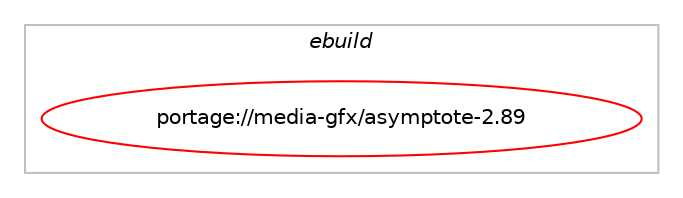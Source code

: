 digraph prolog {

# *************
# Graph options
# *************

newrank=true;
concentrate=true;
compound=true;
graph [rankdir=LR,fontname=Helvetica,fontsize=10,ranksep=1.5];#, ranksep=2.5, nodesep=0.2];
edge  [arrowhead=vee];
node  [fontname=Helvetica,fontsize=10];

# **********
# The ebuild
# **********

subgraph cluster_leftcol {
color=gray;
label=<<i>ebuild</i>>;
id [label="portage://media-gfx/asymptote-2.89", color=red, width=4, href="../media-gfx/asymptote-2.89.svg"];
}

# ****************
# The dependencies
# ****************

subgraph cluster_midcol {
color=gray;
label=<<i>dependencies</i>>;
subgraph cluster_compile {
fillcolor="#eeeeee";
style=filled;
label=<<i>compile</i>>;
# *** BEGIN UNKNOWN DEPENDENCY TYPE (TODO) ***
# id -> equal(use_conditional_group(positive,X,portage://media-gfx/asymptote-2.89,[use_conditional_group(positive,python_targets_python3_10,portage://media-gfx/asymptote-2.89,[package_dependency(portage://media-gfx/asymptote-2.89,install,no,dev-lang,python,none,[,,],[slot(3.10)],[])]),use_conditional_group(positive,python_targets_python3_11,portage://media-gfx/asymptote-2.89,[package_dependency(portage://media-gfx/asymptote-2.89,install,no,dev-lang,python,none,[,,],[slot(3.11)],[])]),use_conditional_group(positive,python_targets_python3_12,portage://media-gfx/asymptote-2.89,[package_dependency(portage://media-gfx/asymptote-2.89,install,no,dev-lang,python,none,[,,],[slot(3.12)],[])]),package_dependency(portage://media-gfx/asymptote-2.89,install,no,dev-python,PyQt5,none,[,,],[],[use(optenable(python_targets_python3_10),negative),use(optenable(python_targets_python3_11),negative),use(optenable(python_targets_python3_12),negative),use(enable(gui),none),use(enable(widgets),none),use(enable(svg),none)]),package_dependency(portage://media-gfx/asymptote-2.89,install,no,dev-python,cson,none,[,,],[],[]),package_dependency(portage://media-gfx/asymptote-2.89,install,no,dev-python,numpy,none,[,,],[],[]),package_dependency(portage://media-gfx/asymptote-2.89,install,no,gnome-base,librsvg,greaterequal,[2.40,,,2.40],[],[])]))
# *** END UNKNOWN DEPENDENCY TYPE (TODO) ***

# *** BEGIN UNKNOWN DEPENDENCY TYPE (TODO) ***
# id -> equal(use_conditional_group(positive,boehm-gc,portage://media-gfx/asymptote-2.89,[package_dependency(portage://media-gfx/asymptote-2.89,install,no,dev-libs,boehm-gc,greaterequal,[7.0,,,7.0],[],[use(enable(cxx),none),use(enable(threads),none)])]))
# *** END UNKNOWN DEPENDENCY TYPE (TODO) ***

# *** BEGIN UNKNOWN DEPENDENCY TYPE (TODO) ***
# id -> equal(use_conditional_group(positive,context,portage://media-gfx/asymptote-2.89,[package_dependency(portage://media-gfx/asymptote-2.89,install,no,dev-texlive,texlive-context,none,[,,],[],[])]))
# *** END UNKNOWN DEPENDENCY TYPE (TODO) ***

# *** BEGIN UNKNOWN DEPENDENCY TYPE (TODO) ***
# id -> equal(use_conditional_group(positive,curl,portage://media-gfx/asymptote-2.89,[package_dependency(portage://media-gfx/asymptote-2.89,install,no,net-misc,curl,none,[,,],[],[])]))
# *** END UNKNOWN DEPENDENCY TYPE (TODO) ***

# *** BEGIN UNKNOWN DEPENDENCY TYPE (TODO) ***
# id -> equal(use_conditional_group(positive,doc,portage://media-gfx/asymptote-2.89,[package_dependency(portage://media-gfx/asymptote-2.89,install,no,media-gfx,imagemagick,none,[,,],[],[use(enable(png),none)]),package_dependency(portage://media-gfx/asymptote-2.89,install,no,virtual,texi2dvi,none,[,,],[],[]),package_dependency(portage://media-gfx/asymptote-2.89,install,no,virtual,latex-base,none,[,,],[],[]),package_dependency(portage://media-gfx/asymptote-2.89,install,no,dev-texlive,texlive-latexextra,none,[,,],[],[]),package_dependency(portage://media-gfx/asymptote-2.89,install,no,app-text,ghostscript-gpl,none,[,,],[],[])]))
# *** END UNKNOWN DEPENDENCY TYPE (TODO) ***

# *** BEGIN UNKNOWN DEPENDENCY TYPE (TODO) ***
# id -> equal(use_conditional_group(positive,emacs,portage://media-gfx/asymptote-2.89,[package_dependency(portage://media-gfx/asymptote-2.89,install,no,app-editors,emacs,greaterequal,[23.1,,,23.1],any_different_slot,[])]))
# *** END UNKNOWN DEPENDENCY TYPE (TODO) ***

# *** BEGIN UNKNOWN DEPENDENCY TYPE (TODO) ***
# id -> equal(use_conditional_group(positive,fftw,portage://media-gfx/asymptote-2.89,[package_dependency(portage://media-gfx/asymptote-2.89,install,no,sci-libs,fftw,greaterequal,[3.0.1,,,3.0.1],any_same_slot,[])]))
# *** END UNKNOWN DEPENDENCY TYPE (TODO) ***

# *** BEGIN UNKNOWN DEPENDENCY TYPE (TODO) ***
# id -> equal(use_conditional_group(positive,gsl,portage://media-gfx/asymptote-2.89,[package_dependency(portage://media-gfx/asymptote-2.89,install,no,sci-libs,gsl,none,[,,],any_same_slot,[])]))
# *** END UNKNOWN DEPENDENCY TYPE (TODO) ***

# *** BEGIN UNKNOWN DEPENDENCY TYPE (TODO) ***
# id -> equal(use_conditional_group(positive,imagemagick,portage://media-gfx/asymptote-2.89,[package_dependency(portage://media-gfx/asymptote-2.89,install,no,media-gfx,imagemagick,none,[,,],[],[use(enable(png),none)])]))
# *** END UNKNOWN DEPENDENCY TYPE (TODO) ***

# *** BEGIN UNKNOWN DEPENDENCY TYPE (TODO) ***
# id -> equal(use_conditional_group(positive,latex,portage://media-gfx/asymptote-2.89,[package_dependency(portage://media-gfx/asymptote-2.89,install,no,virtual,latex-base,none,[,,],[],[]),package_dependency(portage://media-gfx/asymptote-2.89,install,no,dev-texlive,texlive-latexextra,none,[,,],[],[])]))
# *** END UNKNOWN DEPENDENCY TYPE (TODO) ***

# *** BEGIN UNKNOWN DEPENDENCY TYPE (TODO) ***
# id -> equal(use_conditional_group(positive,lsp,portage://media-gfx/asymptote-2.89,[package_dependency(portage://media-gfx/asymptote-2.89,install,no,dev-libs,boost,none,[,,],[],[]),package_dependency(portage://media-gfx/asymptote-2.89,install,no,dev-libs,rapidjson,none,[,,],[],[]),package_dependency(portage://media-gfx/asymptote-2.89,install,no,dev-libs,utfcpp,none,[,,],[],[])]))
# *** END UNKNOWN DEPENDENCY TYPE (TODO) ***

# *** BEGIN UNKNOWN DEPENDENCY TYPE (TODO) ***
# id -> equal(use_conditional_group(positive,offscreen,portage://media-gfx/asymptote-2.89,[package_dependency(portage://media-gfx/asymptote-2.89,install,no,media-libs,mesa,none,[,,],[],[use(enable(osmesa),none)])]))
# *** END UNKNOWN DEPENDENCY TYPE (TODO) ***

# *** BEGIN UNKNOWN DEPENDENCY TYPE (TODO) ***
# id -> equal(use_conditional_group(positive,opengl,portage://media-gfx/asymptote-2.89,[package_dependency(portage://media-gfx/asymptote-2.89,install,no,media-libs,mesa,none,[,,],[],[use(enable(X),positive)]),package_dependency(portage://media-gfx/asymptote-2.89,install,no,media-libs,freeglut,none,[,,],[],[]),package_dependency(portage://media-gfx/asymptote-2.89,install,no,media-libs,glew,none,[,,],[slot(0)],[]),package_dependency(portage://media-gfx/asymptote-2.89,install,no,media-libs,glm,none,[,,],[],[])]))
# *** END UNKNOWN DEPENDENCY TYPE (TODO) ***

# *** BEGIN UNKNOWN DEPENDENCY TYPE (TODO) ***
# id -> equal(use_conditional_group(positive,python,portage://media-gfx/asymptote-2.89,[use_conditional_group(positive,python_targets_python3_10,portage://media-gfx/asymptote-2.89,[package_dependency(portage://media-gfx/asymptote-2.89,install,no,dev-lang,python,none,[,,],[slot(3.10)],[])]),use_conditional_group(positive,python_targets_python3_11,portage://media-gfx/asymptote-2.89,[package_dependency(portage://media-gfx/asymptote-2.89,install,no,dev-lang,python,none,[,,],[slot(3.11)],[])]),use_conditional_group(positive,python_targets_python3_12,portage://media-gfx/asymptote-2.89,[package_dependency(portage://media-gfx/asymptote-2.89,install,no,dev-lang,python,none,[,,],[slot(3.12)],[])])]))
# *** END UNKNOWN DEPENDENCY TYPE (TODO) ***

# *** BEGIN UNKNOWN DEPENDENCY TYPE (TODO) ***
# id -> equal(use_conditional_group(positive,sigsegv,portage://media-gfx/asymptote-2.89,[package_dependency(portage://media-gfx/asymptote-2.89,install,no,dev-libs,libsigsegv,none,[,,],[],[])]))
# *** END UNKNOWN DEPENDENCY TYPE (TODO) ***

# *** BEGIN UNKNOWN DEPENDENCY TYPE (TODO) ***
# id -> equal(use_conditional_group(positive,svg,portage://media-gfx/asymptote-2.89,[package_dependency(portage://media-gfx/asymptote-2.89,install,no,app-text,dvisvgm,none,[,,],[],[])]))
# *** END UNKNOWN DEPENDENCY TYPE (TODO) ***

# *** BEGIN UNKNOWN DEPENDENCY TYPE (TODO) ***
# id -> equal(use_conditional_group(positive,test,portage://media-gfx/asymptote-2.89,[package_dependency(portage://media-gfx/asymptote-2.89,install,no,app-text,ghostscript-gpl,none,[,,],[],[])]))
# *** END UNKNOWN DEPENDENCY TYPE (TODO) ***

# *** BEGIN UNKNOWN DEPENDENCY TYPE (TODO) ***
# id -> equal(use_conditional_group(positive,vim-syntax,portage://media-gfx/asymptote-2.89,[any_of_group([package_dependency(portage://media-gfx/asymptote-2.89,install,no,app-editors,vim,none,[,,],[],[]),package_dependency(portage://media-gfx/asymptote-2.89,install,no,app-editors,gvim,none,[,,],[],[])])]))
# *** END UNKNOWN DEPENDENCY TYPE (TODO) ***

# *** BEGIN UNKNOWN DEPENDENCY TYPE (TODO) ***
# id -> equal(package_dependency(portage://media-gfx/asymptote-2.89,install,no,dev-lang,perl,none,[,,],[],[]))
# *** END UNKNOWN DEPENDENCY TYPE (TODO) ***

# *** BEGIN UNKNOWN DEPENDENCY TYPE (TODO) ***
# id -> equal(package_dependency(portage://media-gfx/asymptote-2.89,install,no,net-libs,libtirpc,none,[,,],any_same_slot,[]))
# *** END UNKNOWN DEPENDENCY TYPE (TODO) ***

# *** BEGIN UNKNOWN DEPENDENCY TYPE (TODO) ***
# id -> equal(package_dependency(portage://media-gfx/asymptote-2.89,install,no,sys-libs,ncurses,greaterequal,[5.4,,-r5,5.4-r5],[slot(0),equal],[]))
# *** END UNKNOWN DEPENDENCY TYPE (TODO) ***

# *** BEGIN UNKNOWN DEPENDENCY TYPE (TODO) ***
# id -> equal(package_dependency(portage://media-gfx/asymptote-2.89,install,no,sys-libs,readline,greaterequal,[4.3,,-r5,4.3-r5],[slot(0),equal],[]))
# *** END UNKNOWN DEPENDENCY TYPE (TODO) ***

}
subgraph cluster_compileandrun {
fillcolor="#eeeeee";
style=filled;
label=<<i>compile and run</i>>;
}
subgraph cluster_run {
fillcolor="#eeeeee";
style=filled;
label=<<i>run</i>>;
# *** BEGIN UNKNOWN DEPENDENCY TYPE (TODO) ***
# id -> equal(use_conditional_group(positive,X,portage://media-gfx/asymptote-2.89,[use_conditional_group(positive,python_targets_python3_10,portage://media-gfx/asymptote-2.89,[package_dependency(portage://media-gfx/asymptote-2.89,run,no,dev-lang,python,none,[,,],[slot(3.10)],[])]),use_conditional_group(positive,python_targets_python3_11,portage://media-gfx/asymptote-2.89,[package_dependency(portage://media-gfx/asymptote-2.89,run,no,dev-lang,python,none,[,,],[slot(3.11)],[])]),use_conditional_group(positive,python_targets_python3_12,portage://media-gfx/asymptote-2.89,[package_dependency(portage://media-gfx/asymptote-2.89,run,no,dev-lang,python,none,[,,],[slot(3.12)],[])]),package_dependency(portage://media-gfx/asymptote-2.89,run,no,dev-python,PyQt5,none,[,,],[],[use(optenable(python_targets_python3_10),negative),use(optenable(python_targets_python3_11),negative),use(optenable(python_targets_python3_12),negative),use(enable(gui),none),use(enable(widgets),none),use(enable(svg),none)]),package_dependency(portage://media-gfx/asymptote-2.89,run,no,dev-python,cson,none,[,,],[],[]),package_dependency(portage://media-gfx/asymptote-2.89,run,no,dev-python,numpy,none,[,,],[],[]),package_dependency(portage://media-gfx/asymptote-2.89,run,no,gnome-base,librsvg,greaterequal,[2.40,,,2.40],[],[])]))
# *** END UNKNOWN DEPENDENCY TYPE (TODO) ***

# *** BEGIN UNKNOWN DEPENDENCY TYPE (TODO) ***
# id -> equal(use_conditional_group(positive,boehm-gc,portage://media-gfx/asymptote-2.89,[package_dependency(portage://media-gfx/asymptote-2.89,run,no,dev-libs,boehm-gc,greaterequal,[7.0,,,7.0],[],[use(enable(cxx),none),use(enable(threads),none)])]))
# *** END UNKNOWN DEPENDENCY TYPE (TODO) ***

# *** BEGIN UNKNOWN DEPENDENCY TYPE (TODO) ***
# id -> equal(use_conditional_group(positive,context,portage://media-gfx/asymptote-2.89,[package_dependency(portage://media-gfx/asymptote-2.89,run,no,dev-texlive,texlive-context,none,[,,],[],[])]))
# *** END UNKNOWN DEPENDENCY TYPE (TODO) ***

# *** BEGIN UNKNOWN DEPENDENCY TYPE (TODO) ***
# id -> equal(use_conditional_group(positive,curl,portage://media-gfx/asymptote-2.89,[package_dependency(portage://media-gfx/asymptote-2.89,run,no,net-misc,curl,none,[,,],[],[])]))
# *** END UNKNOWN DEPENDENCY TYPE (TODO) ***

# *** BEGIN UNKNOWN DEPENDENCY TYPE (TODO) ***
# id -> equal(use_conditional_group(positive,emacs,portage://media-gfx/asymptote-2.89,[package_dependency(portage://media-gfx/asymptote-2.89,run,no,app-editors,emacs,greaterequal,[23.1,,,23.1],any_different_slot,[])]))
# *** END UNKNOWN DEPENDENCY TYPE (TODO) ***

# *** BEGIN UNKNOWN DEPENDENCY TYPE (TODO) ***
# id -> equal(use_conditional_group(positive,fftw,portage://media-gfx/asymptote-2.89,[package_dependency(portage://media-gfx/asymptote-2.89,run,no,sci-libs,fftw,greaterequal,[3.0.1,,,3.0.1],any_same_slot,[])]))
# *** END UNKNOWN DEPENDENCY TYPE (TODO) ***

# *** BEGIN UNKNOWN DEPENDENCY TYPE (TODO) ***
# id -> equal(use_conditional_group(positive,gsl,portage://media-gfx/asymptote-2.89,[package_dependency(portage://media-gfx/asymptote-2.89,run,no,sci-libs,gsl,none,[,,],any_same_slot,[])]))
# *** END UNKNOWN DEPENDENCY TYPE (TODO) ***

# *** BEGIN UNKNOWN DEPENDENCY TYPE (TODO) ***
# id -> equal(use_conditional_group(positive,imagemagick,portage://media-gfx/asymptote-2.89,[package_dependency(portage://media-gfx/asymptote-2.89,run,no,media-gfx,imagemagick,none,[,,],[],[use(enable(png),none)])]))
# *** END UNKNOWN DEPENDENCY TYPE (TODO) ***

# *** BEGIN UNKNOWN DEPENDENCY TYPE (TODO) ***
# id -> equal(use_conditional_group(positive,latex,portage://media-gfx/asymptote-2.89,[package_dependency(portage://media-gfx/asymptote-2.89,run,no,virtual,latex-base,none,[,,],[],[]),package_dependency(portage://media-gfx/asymptote-2.89,run,no,dev-texlive,texlive-latexextra,none,[,,],[],[])]))
# *** END UNKNOWN DEPENDENCY TYPE (TODO) ***

# *** BEGIN UNKNOWN DEPENDENCY TYPE (TODO) ***
# id -> equal(use_conditional_group(positive,lsp,portage://media-gfx/asymptote-2.89,[package_dependency(portage://media-gfx/asymptote-2.89,run,no,dev-libs,boost,none,[,,],[],[]),package_dependency(portage://media-gfx/asymptote-2.89,run,no,dev-libs,rapidjson,none,[,,],[],[]),package_dependency(portage://media-gfx/asymptote-2.89,run,no,dev-libs,utfcpp,none,[,,],[],[])]))
# *** END UNKNOWN DEPENDENCY TYPE (TODO) ***

# *** BEGIN UNKNOWN DEPENDENCY TYPE (TODO) ***
# id -> equal(use_conditional_group(positive,offscreen,portage://media-gfx/asymptote-2.89,[package_dependency(portage://media-gfx/asymptote-2.89,run,no,media-libs,mesa,none,[,,],[],[use(enable(osmesa),none)])]))
# *** END UNKNOWN DEPENDENCY TYPE (TODO) ***

# *** BEGIN UNKNOWN DEPENDENCY TYPE (TODO) ***
# id -> equal(use_conditional_group(positive,opengl,portage://media-gfx/asymptote-2.89,[package_dependency(portage://media-gfx/asymptote-2.89,run,no,media-libs,mesa,none,[,,],[],[use(enable(X),positive)]),package_dependency(portage://media-gfx/asymptote-2.89,run,no,media-libs,freeglut,none,[,,],[],[]),package_dependency(portage://media-gfx/asymptote-2.89,run,no,media-libs,glew,none,[,,],[slot(0)],[]),package_dependency(portage://media-gfx/asymptote-2.89,run,no,media-libs,glm,none,[,,],[],[])]))
# *** END UNKNOWN DEPENDENCY TYPE (TODO) ***

# *** BEGIN UNKNOWN DEPENDENCY TYPE (TODO) ***
# id -> equal(use_conditional_group(positive,python,portage://media-gfx/asymptote-2.89,[use_conditional_group(positive,python_targets_python3_10,portage://media-gfx/asymptote-2.89,[package_dependency(portage://media-gfx/asymptote-2.89,run,no,dev-lang,python,none,[,,],[slot(3.10)],[])]),use_conditional_group(positive,python_targets_python3_11,portage://media-gfx/asymptote-2.89,[package_dependency(portage://media-gfx/asymptote-2.89,run,no,dev-lang,python,none,[,,],[slot(3.11)],[])]),use_conditional_group(positive,python_targets_python3_12,portage://media-gfx/asymptote-2.89,[package_dependency(portage://media-gfx/asymptote-2.89,run,no,dev-lang,python,none,[,,],[slot(3.12)],[])])]))
# *** END UNKNOWN DEPENDENCY TYPE (TODO) ***

# *** BEGIN UNKNOWN DEPENDENCY TYPE (TODO) ***
# id -> equal(use_conditional_group(positive,sigsegv,portage://media-gfx/asymptote-2.89,[package_dependency(portage://media-gfx/asymptote-2.89,run,no,dev-libs,libsigsegv,none,[,,],[],[])]))
# *** END UNKNOWN DEPENDENCY TYPE (TODO) ***

# *** BEGIN UNKNOWN DEPENDENCY TYPE (TODO) ***
# id -> equal(use_conditional_group(positive,svg,portage://media-gfx/asymptote-2.89,[package_dependency(portage://media-gfx/asymptote-2.89,run,no,app-text,dvisvgm,none,[,,],[],[])]))
# *** END UNKNOWN DEPENDENCY TYPE (TODO) ***

# *** BEGIN UNKNOWN DEPENDENCY TYPE (TODO) ***
# id -> equal(use_conditional_group(positive,vim-syntax,portage://media-gfx/asymptote-2.89,[any_of_group([package_dependency(portage://media-gfx/asymptote-2.89,run,no,app-editors,vim,none,[,,],[],[]),package_dependency(portage://media-gfx/asymptote-2.89,run,no,app-editors,gvim,none,[,,],[],[])])]))
# *** END UNKNOWN DEPENDENCY TYPE (TODO) ***

# *** BEGIN UNKNOWN DEPENDENCY TYPE (TODO) ***
# id -> equal(package_dependency(portage://media-gfx/asymptote-2.89,run,no,net-libs,libtirpc,none,[,,],any_same_slot,[]))
# *** END UNKNOWN DEPENDENCY TYPE (TODO) ***

# *** BEGIN UNKNOWN DEPENDENCY TYPE (TODO) ***
# id -> equal(package_dependency(portage://media-gfx/asymptote-2.89,run,no,sys-libs,ncurses,greaterequal,[5.4,,-r5,5.4-r5],[slot(0),equal],[]))
# *** END UNKNOWN DEPENDENCY TYPE (TODO) ***

# *** BEGIN UNKNOWN DEPENDENCY TYPE (TODO) ***
# id -> equal(package_dependency(portage://media-gfx/asymptote-2.89,run,no,sys-libs,readline,greaterequal,[4.3,,-r5,4.3-r5],[slot(0),equal],[]))
# *** END UNKNOWN DEPENDENCY TYPE (TODO) ***

# *** BEGIN UNKNOWN DEPENDENCY TYPE (TODO) ***
# id -> equal(package_dependency(portage://media-gfx/asymptote-2.89,run,no,virtual,latex-base,none,[,,],[],[]))
# *** END UNKNOWN DEPENDENCY TYPE (TODO) ***

}
}

# **************
# The candidates
# **************

subgraph cluster_choices {
rank=same;
color=gray;
label=<<i>candidates</i>>;

}

}
